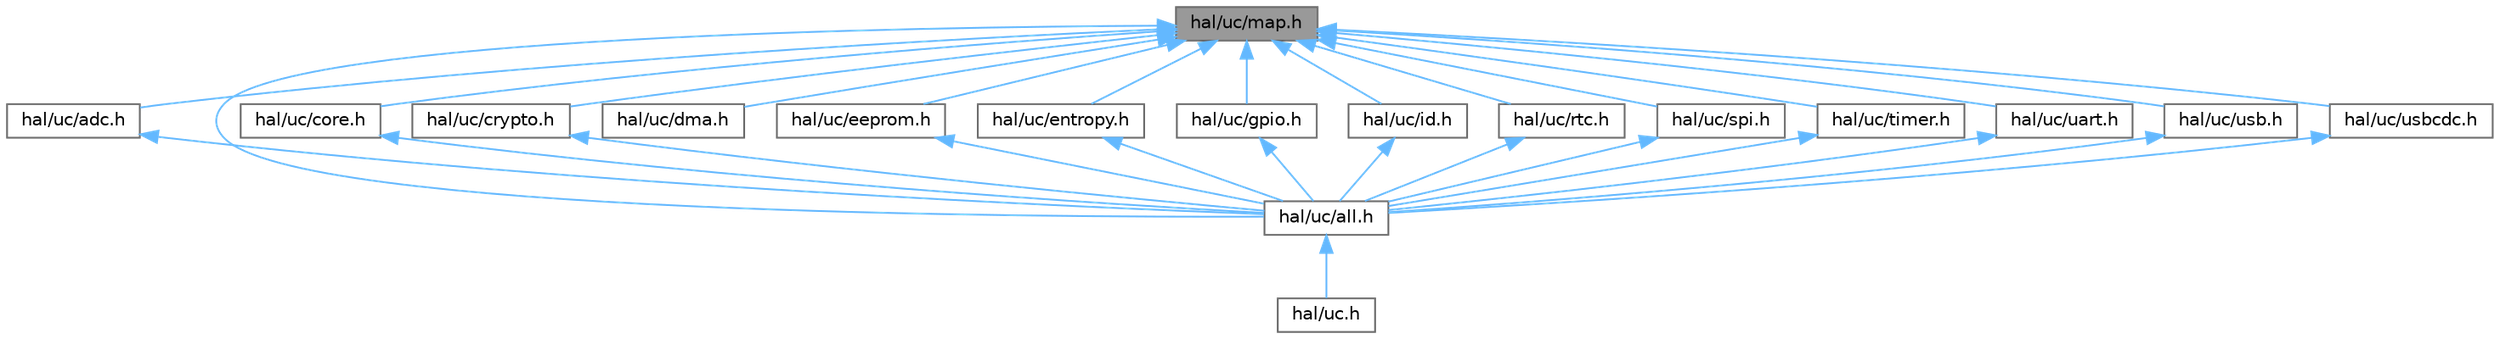 digraph "hal/uc/map.h"
{
 // INTERACTIVE_SVG=YES
 // LATEX_PDF_SIZE
  bgcolor="transparent";
  edge [fontname=Helvetica,fontsize=10,labelfontname=Helvetica,labelfontsize=10];
  node [fontname=Helvetica,fontsize=10,shape=box,height=0.2,width=0.4];
  Node1 [id="Node000001",label="hal/uc/map.h",height=0.2,width=0.4,color="gray40", fillcolor="grey60", style="filled", fontcolor="black",tooltip="HAL for uC Peripheral Map."];
  Node1 -> Node2 [id="edge1_Node000001_Node000002",dir="back",color="steelblue1",style="solid",tooltip=" "];
  Node2 [id="Node000002",label="hal/uc/adc.h",height=0.2,width=0.4,color="grey40", fillcolor="white", style="filled",URL="$uc_2adc_8h.html",tooltip="HAL for uC Internal ADC interfaces."];
  Node2 -> Node3 [id="edge2_Node000002_Node000003",dir="back",color="steelblue1",style="solid",tooltip=" "];
  Node3 [id="Node000003",label="hal/uc/all.h",height=0.2,width=0.4,color="grey40", fillcolor="white", style="filled",URL="$uc_2all_8h.html",tooltip=" "];
  Node3 -> Node4 [id="edge3_Node000003_Node000004",dir="back",color="steelblue1",style="solid",tooltip=" "];
  Node4 [id="Node000004",label="hal/uc.h",height=0.2,width=0.4,color="grey40", fillcolor="white", style="filled",URL="$uc_8h.html",tooltip=" "];
  Node1 -> Node3 [id="edge4_Node000001_Node000003",dir="back",color="steelblue1",style="solid",tooltip=" "];
  Node1 -> Node5 [id="edge5_Node000001_Node000005",dir="back",color="steelblue1",style="solid",tooltip=" "];
  Node5 [id="Node000005",label="hal/uc/core.h",height=0.2,width=0.4,color="grey40", fillcolor="white", style="filled",URL="$core_8h.html",tooltip="HAL for uC Core peripherals."];
  Node5 -> Node3 [id="edge6_Node000005_Node000003",dir="back",color="steelblue1",style="solid",tooltip=" "];
  Node1 -> Node6 [id="edge7_Node000001_Node000006",dir="back",color="steelblue1",style="solid",tooltip=" "];
  Node6 [id="Node000006",label="hal/uc/crypto.h",height=0.2,width=0.4,color="grey40", fillcolor="white", style="filled",URL="$uc_2crypto_8h.html",tooltip=" "];
  Node6 -> Node3 [id="edge8_Node000006_Node000003",dir="back",color="steelblue1",style="solid",tooltip=" "];
  Node1 -> Node7 [id="edge9_Node000001_Node000007",dir="back",color="steelblue1",style="solid",tooltip=" "];
  Node7 [id="Node000007",label="hal/uc/dma.h",height=0.2,width=0.4,color="grey40", fillcolor="white", style="filled",URL="$uc_2dma_8h.html",tooltip="HAL for DMA."];
  Node1 -> Node8 [id="edge10_Node000001_Node000008",dir="back",color="steelblue1",style="solid",tooltip=" "];
  Node8 [id="Node000008",label="hal/uc/eeprom.h",height=0.2,width=0.4,color="grey40", fillcolor="white", style="filled",URL="$eeprom_8h.html",tooltip="HAL for uC EEPROM peripherals."];
  Node8 -> Node3 [id="edge11_Node000008_Node000003",dir="back",color="steelblue1",style="solid",tooltip=" "];
  Node1 -> Node9 [id="edge12_Node000001_Node000009",dir="back",color="steelblue1",style="solid",tooltip=" "];
  Node9 [id="Node000009",label="hal/uc/entropy.h",height=0.2,width=0.4,color="grey40", fillcolor="white", style="filled",URL="$entropy_8h.html",tooltip="HAL for uC entropy source."];
  Node9 -> Node3 [id="edge13_Node000009_Node000003",dir="back",color="steelblue1",style="solid",tooltip=" "];
  Node1 -> Node10 [id="edge14_Node000001_Node000010",dir="back",color="steelblue1",style="solid",tooltip=" "];
  Node10 [id="Node000010",label="hal/uc/gpio.h",height=0.2,width=0.4,color="grey40", fillcolor="white", style="filled",URL="$gpio_8h.html",tooltip="HAL for uC GPIOs."];
  Node10 -> Node3 [id="edge15_Node000010_Node000003",dir="back",color="steelblue1",style="solid",tooltip=" "];
  Node1 -> Node11 [id="edge16_Node000001_Node000011",dir="back",color="steelblue1",style="solid",tooltip=" "];
  Node11 [id="Node000011",label="hal/uc/id.h",height=0.2,width=0.4,color="grey40", fillcolor="white", style="filled",URL="$id_8h.html",tooltip="HAL for uC ID."];
  Node11 -> Node3 [id="edge17_Node000011_Node000003",dir="back",color="steelblue1",style="solid",tooltip=" "];
  Node1 -> Node12 [id="edge18_Node000001_Node000012",dir="back",color="steelblue1",style="solid",tooltip=" "];
  Node12 [id="Node000012",label="hal/uc/rtc.h",height=0.2,width=0.4,color="grey40", fillcolor="white", style="filled",URL="$uc_2rtc_8h.html",tooltip="HAL for uC RTCs."];
  Node12 -> Node3 [id="edge19_Node000012_Node000003",dir="back",color="steelblue1",style="solid",tooltip=" "];
  Node1 -> Node13 [id="edge20_Node000001_Node000013",dir="back",color="steelblue1",style="solid",tooltip=" "];
  Node13 [id="Node000013",label="hal/uc/spi.h",height=0.2,width=0.4,color="grey40", fillcolor="white", style="filled",URL="$spi_8h.html",tooltip="HAL for SPI interfaces."];
  Node13 -> Node3 [id="edge21_Node000013_Node000003",dir="back",color="steelblue1",style="solid",tooltip=" "];
  Node1 -> Node14 [id="edge22_Node000001_Node000014",dir="back",color="steelblue1",style="solid",tooltip=" "];
  Node14 [id="Node000014",label="hal/uc/timer.h",height=0.2,width=0.4,color="grey40", fillcolor="white", style="filled",URL="$uc_2timer_8h.html",tooltip="HAL for uC Timers."];
  Node14 -> Node3 [id="edge23_Node000014_Node000003",dir="back",color="steelblue1",style="solid",tooltip=" "];
  Node1 -> Node15 [id="edge24_Node000001_Node000015",dir="back",color="steelblue1",style="solid",tooltip=" "];
  Node15 [id="Node000015",label="hal/uc/uart.h",height=0.2,width=0.4,color="grey40", fillcolor="white", style="filled",URL="$uc_2uart_8h.html",tooltip=" "];
  Node15 -> Node3 [id="edge25_Node000015_Node000003",dir="back",color="steelblue1",style="solid",tooltip=" "];
  Node1 -> Node16 [id="edge26_Node000001_Node000016",dir="back",color="steelblue1",style="solid",tooltip=" "];
  Node16 [id="Node000016",label="hal/uc/usb.h",height=0.2,width=0.4,color="grey40", fillcolor="white", style="filled",URL="$usb_8h.html",tooltip="HAL for USB interface."];
  Node16 -> Node3 [id="edge27_Node000016_Node000003",dir="back",color="steelblue1",style="solid",tooltip=" "];
  Node1 -> Node17 [id="edge28_Node000001_Node000017",dir="back",color="steelblue1",style="solid",tooltip=" "];
  Node17 [id="Node000017",label="hal/uc/usbcdc.h",height=0.2,width=0.4,color="grey40", fillcolor="white", style="filled",URL="$usbcdc_8h.html",tooltip="HAL for USB CDC interface."];
  Node17 -> Node3 [id="edge29_Node000017_Node000003",dir="back",color="steelblue1",style="solid",tooltip=" "];
}
